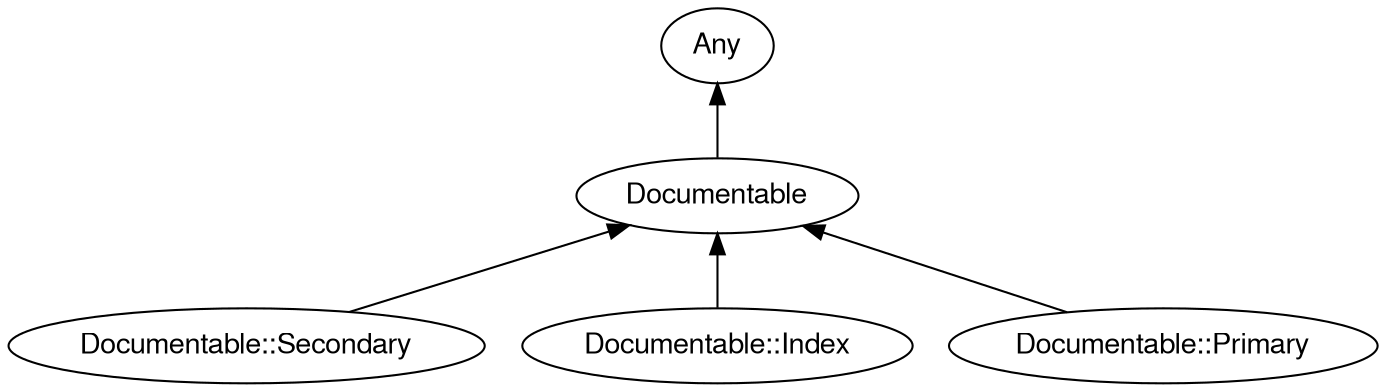 digraph "perl6-type-graph" {
    rankdir=BT;
    splines=polyline;
    overlap=false; 
    // Types
    "Documentable" [color="#000000", fontcolor="#000000", href="/type/Documentable", fontname="FreeSans"];
    "Any" [color="#000000", fontcolor="#000000", href="/type/Any", fontname="FreeSans"];
    "Documentable::Secondary" [color="#000000", fontcolor="#000000", href="/type/Documentable::Secondary", fontname="FreeSans"];
    "Documentable::Index" [color="#000000", fontcolor="#000000", href="/type/Documentable::Index", fontname="FreeSans"];
    "Documentable::Primary" [color="#000000", fontcolor="#000000", href="/type/Documentable::Primary", fontname="FreeSans"];

    // Superclasses
    "Documentable" -> "Any" [color="#000000"];
    "Documentable::Secondary" -> "Documentable" [color="#000000"];
    "Documentable::Index" -> "Documentable" [color="#000000"];
    "Documentable::Primary" -> "Documentable" [color="#000000"];

    // Roles
}
